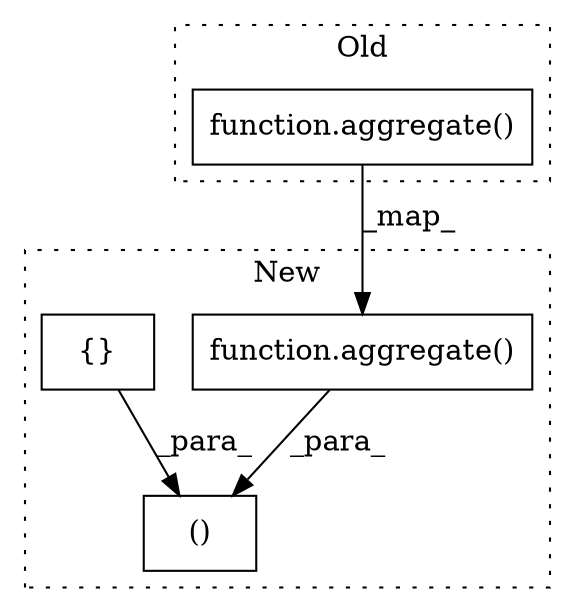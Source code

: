 digraph G {
subgraph cluster0 {
1 [label="function.aggregate()" a="75" s="3215,3240" l="10,1" shape="box"];
label = "Old";
style="dotted";
}
subgraph cluster1 {
2 [label="function.aggregate()" a="75" s="3283,3308" l="10,1" shape="box"];
3 [label="()" a="54" s="3309" l="4" shape="box"];
4 [label="{}" a="95" s="3311,3312" l="2,1" shape="box"];
label = "New";
style="dotted";
}
1 -> 2 [label="_map_"];
2 -> 3 [label="_para_"];
4 -> 3 [label="_para_"];
}